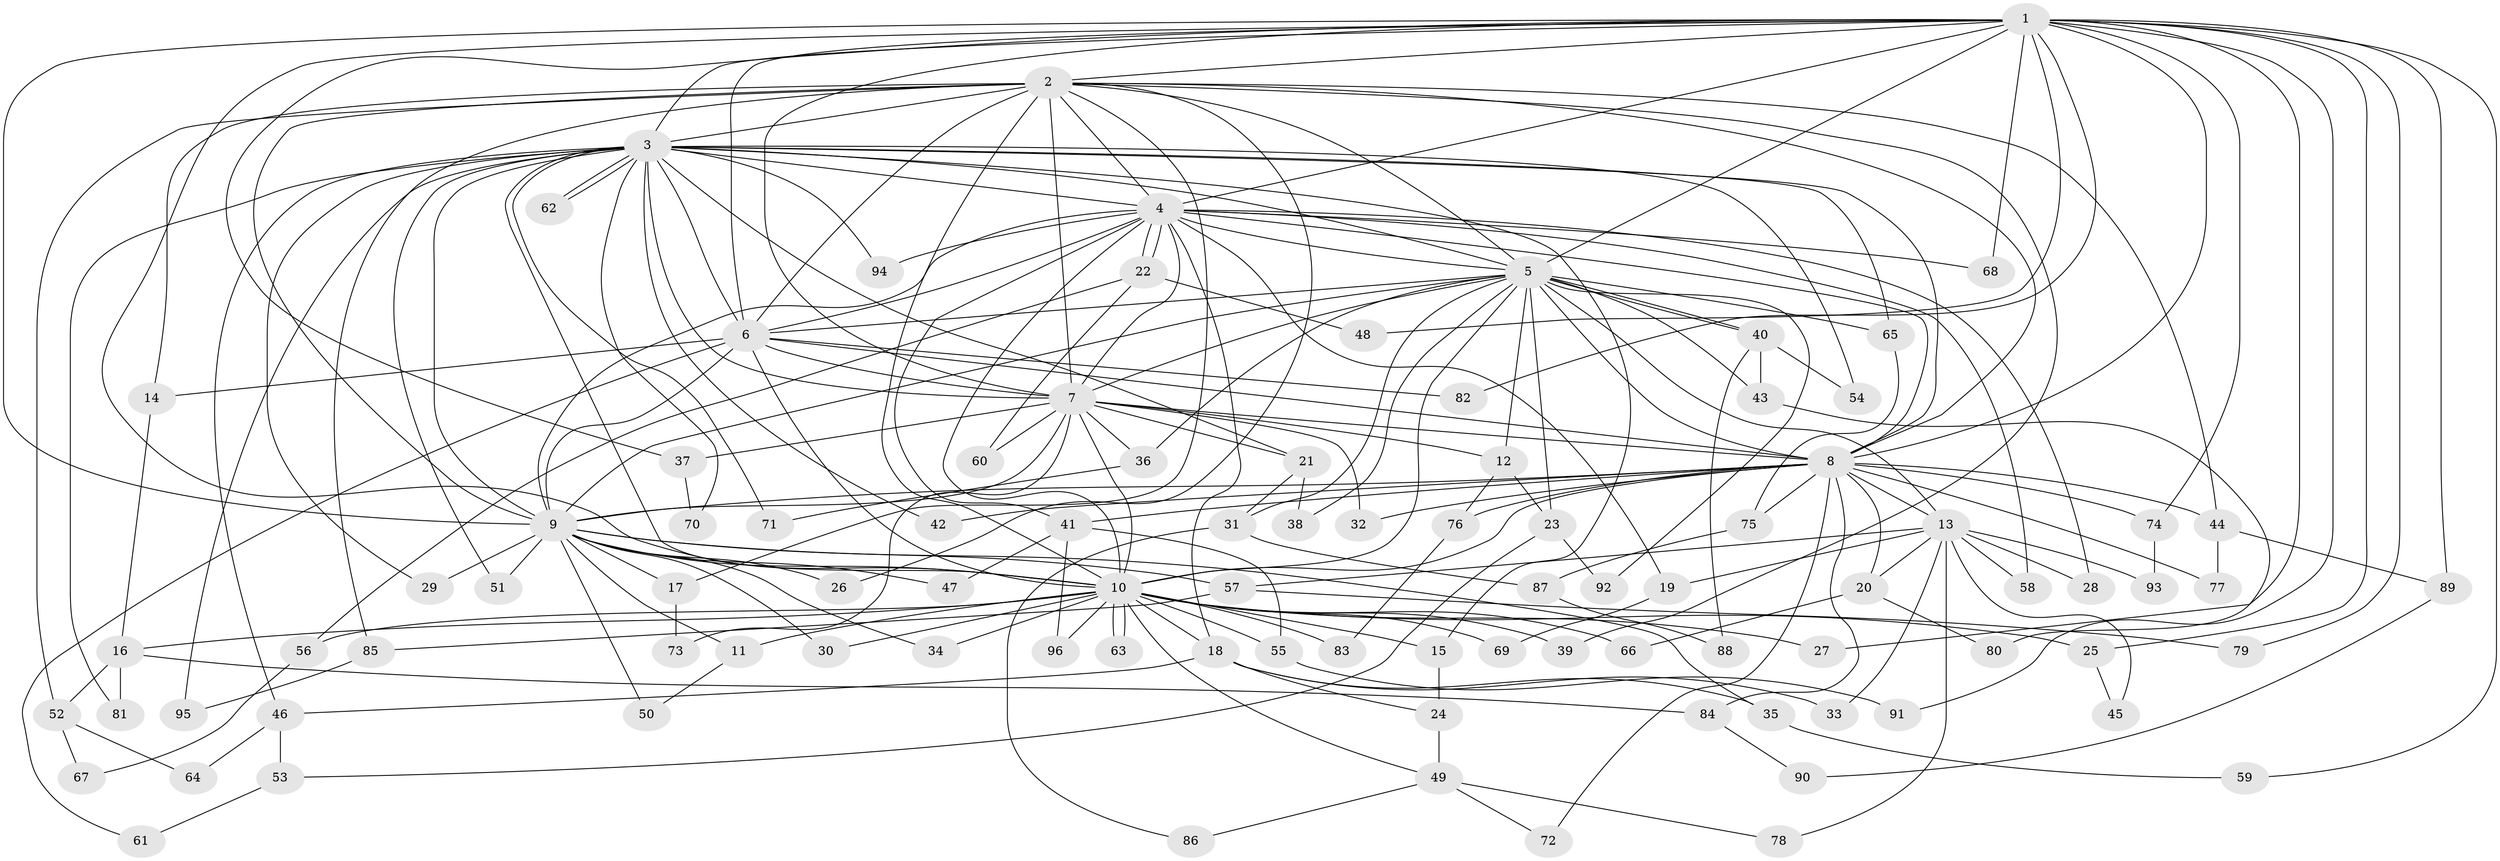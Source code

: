 // coarse degree distribution, {25: 0.013888888888888888, 28: 0.013888888888888888, 30: 0.013888888888888888, 14: 0.013888888888888888, 18: 0.013888888888888888, 11: 0.027777777777777776, 2: 0.4444444444444444, 5: 0.09722222222222222, 3: 0.20833333333333334, 6: 0.027777777777777776, 4: 0.08333333333333333, 1: 0.041666666666666664}
// Generated by graph-tools (version 1.1) at 2025/51/02/27/25 19:51:46]
// undirected, 96 vertices, 217 edges
graph export_dot {
graph [start="1"]
  node [color=gray90,style=filled];
  1;
  2;
  3;
  4;
  5;
  6;
  7;
  8;
  9;
  10;
  11;
  12;
  13;
  14;
  15;
  16;
  17;
  18;
  19;
  20;
  21;
  22;
  23;
  24;
  25;
  26;
  27;
  28;
  29;
  30;
  31;
  32;
  33;
  34;
  35;
  36;
  37;
  38;
  39;
  40;
  41;
  42;
  43;
  44;
  45;
  46;
  47;
  48;
  49;
  50;
  51;
  52;
  53;
  54;
  55;
  56;
  57;
  58;
  59;
  60;
  61;
  62;
  63;
  64;
  65;
  66;
  67;
  68;
  69;
  70;
  71;
  72;
  73;
  74;
  75;
  76;
  77;
  78;
  79;
  80;
  81;
  82;
  83;
  84;
  85;
  86;
  87;
  88;
  89;
  90;
  91;
  92;
  93;
  94;
  95;
  96;
  1 -- 2;
  1 -- 3;
  1 -- 4;
  1 -- 5;
  1 -- 6;
  1 -- 7;
  1 -- 8;
  1 -- 9;
  1 -- 10;
  1 -- 25;
  1 -- 27;
  1 -- 37;
  1 -- 48;
  1 -- 59;
  1 -- 68;
  1 -- 74;
  1 -- 79;
  1 -- 82;
  1 -- 89;
  1 -- 91;
  2 -- 3;
  2 -- 4;
  2 -- 5;
  2 -- 6;
  2 -- 7;
  2 -- 8;
  2 -- 9;
  2 -- 10;
  2 -- 14;
  2 -- 17;
  2 -- 26;
  2 -- 39;
  2 -- 44;
  2 -- 52;
  2 -- 85;
  3 -- 4;
  3 -- 5;
  3 -- 6;
  3 -- 7;
  3 -- 8;
  3 -- 9;
  3 -- 10;
  3 -- 15;
  3 -- 21;
  3 -- 29;
  3 -- 42;
  3 -- 46;
  3 -- 51;
  3 -- 54;
  3 -- 62;
  3 -- 62;
  3 -- 65;
  3 -- 70;
  3 -- 71;
  3 -- 81;
  3 -- 94;
  3 -- 95;
  4 -- 5;
  4 -- 6;
  4 -- 7;
  4 -- 8;
  4 -- 9;
  4 -- 10;
  4 -- 18;
  4 -- 19;
  4 -- 22;
  4 -- 22;
  4 -- 28;
  4 -- 41;
  4 -- 58;
  4 -- 68;
  4 -- 94;
  5 -- 6;
  5 -- 7;
  5 -- 8;
  5 -- 9;
  5 -- 10;
  5 -- 12;
  5 -- 13;
  5 -- 23;
  5 -- 31;
  5 -- 36;
  5 -- 38;
  5 -- 40;
  5 -- 40;
  5 -- 43;
  5 -- 65;
  5 -- 92;
  6 -- 7;
  6 -- 8;
  6 -- 9;
  6 -- 10;
  6 -- 14;
  6 -- 61;
  6 -- 82;
  7 -- 8;
  7 -- 9;
  7 -- 10;
  7 -- 12;
  7 -- 21;
  7 -- 32;
  7 -- 36;
  7 -- 37;
  7 -- 60;
  7 -- 73;
  8 -- 9;
  8 -- 10;
  8 -- 13;
  8 -- 20;
  8 -- 32;
  8 -- 41;
  8 -- 42;
  8 -- 44;
  8 -- 72;
  8 -- 74;
  8 -- 75;
  8 -- 76;
  8 -- 77;
  8 -- 84;
  9 -- 10;
  9 -- 11;
  9 -- 17;
  9 -- 26;
  9 -- 29;
  9 -- 30;
  9 -- 34;
  9 -- 35;
  9 -- 47;
  9 -- 50;
  9 -- 51;
  9 -- 57;
  10 -- 11;
  10 -- 15;
  10 -- 16;
  10 -- 18;
  10 -- 25;
  10 -- 27;
  10 -- 30;
  10 -- 34;
  10 -- 39;
  10 -- 49;
  10 -- 55;
  10 -- 56;
  10 -- 63;
  10 -- 63;
  10 -- 66;
  10 -- 69;
  10 -- 83;
  10 -- 96;
  11 -- 50;
  12 -- 23;
  12 -- 76;
  13 -- 19;
  13 -- 20;
  13 -- 28;
  13 -- 33;
  13 -- 45;
  13 -- 57;
  13 -- 58;
  13 -- 78;
  13 -- 93;
  14 -- 16;
  15 -- 24;
  16 -- 52;
  16 -- 81;
  16 -- 84;
  17 -- 73;
  18 -- 24;
  18 -- 33;
  18 -- 35;
  18 -- 46;
  19 -- 69;
  20 -- 66;
  20 -- 80;
  21 -- 31;
  21 -- 38;
  22 -- 48;
  22 -- 56;
  22 -- 60;
  23 -- 53;
  23 -- 92;
  24 -- 49;
  25 -- 45;
  31 -- 86;
  31 -- 87;
  35 -- 59;
  36 -- 71;
  37 -- 70;
  40 -- 43;
  40 -- 54;
  40 -- 88;
  41 -- 47;
  41 -- 55;
  41 -- 96;
  43 -- 80;
  44 -- 77;
  44 -- 89;
  46 -- 53;
  46 -- 64;
  49 -- 72;
  49 -- 78;
  49 -- 86;
  52 -- 64;
  52 -- 67;
  53 -- 61;
  55 -- 91;
  56 -- 67;
  57 -- 79;
  57 -- 85;
  65 -- 75;
  74 -- 93;
  75 -- 87;
  76 -- 83;
  84 -- 90;
  85 -- 95;
  87 -- 88;
  89 -- 90;
}
